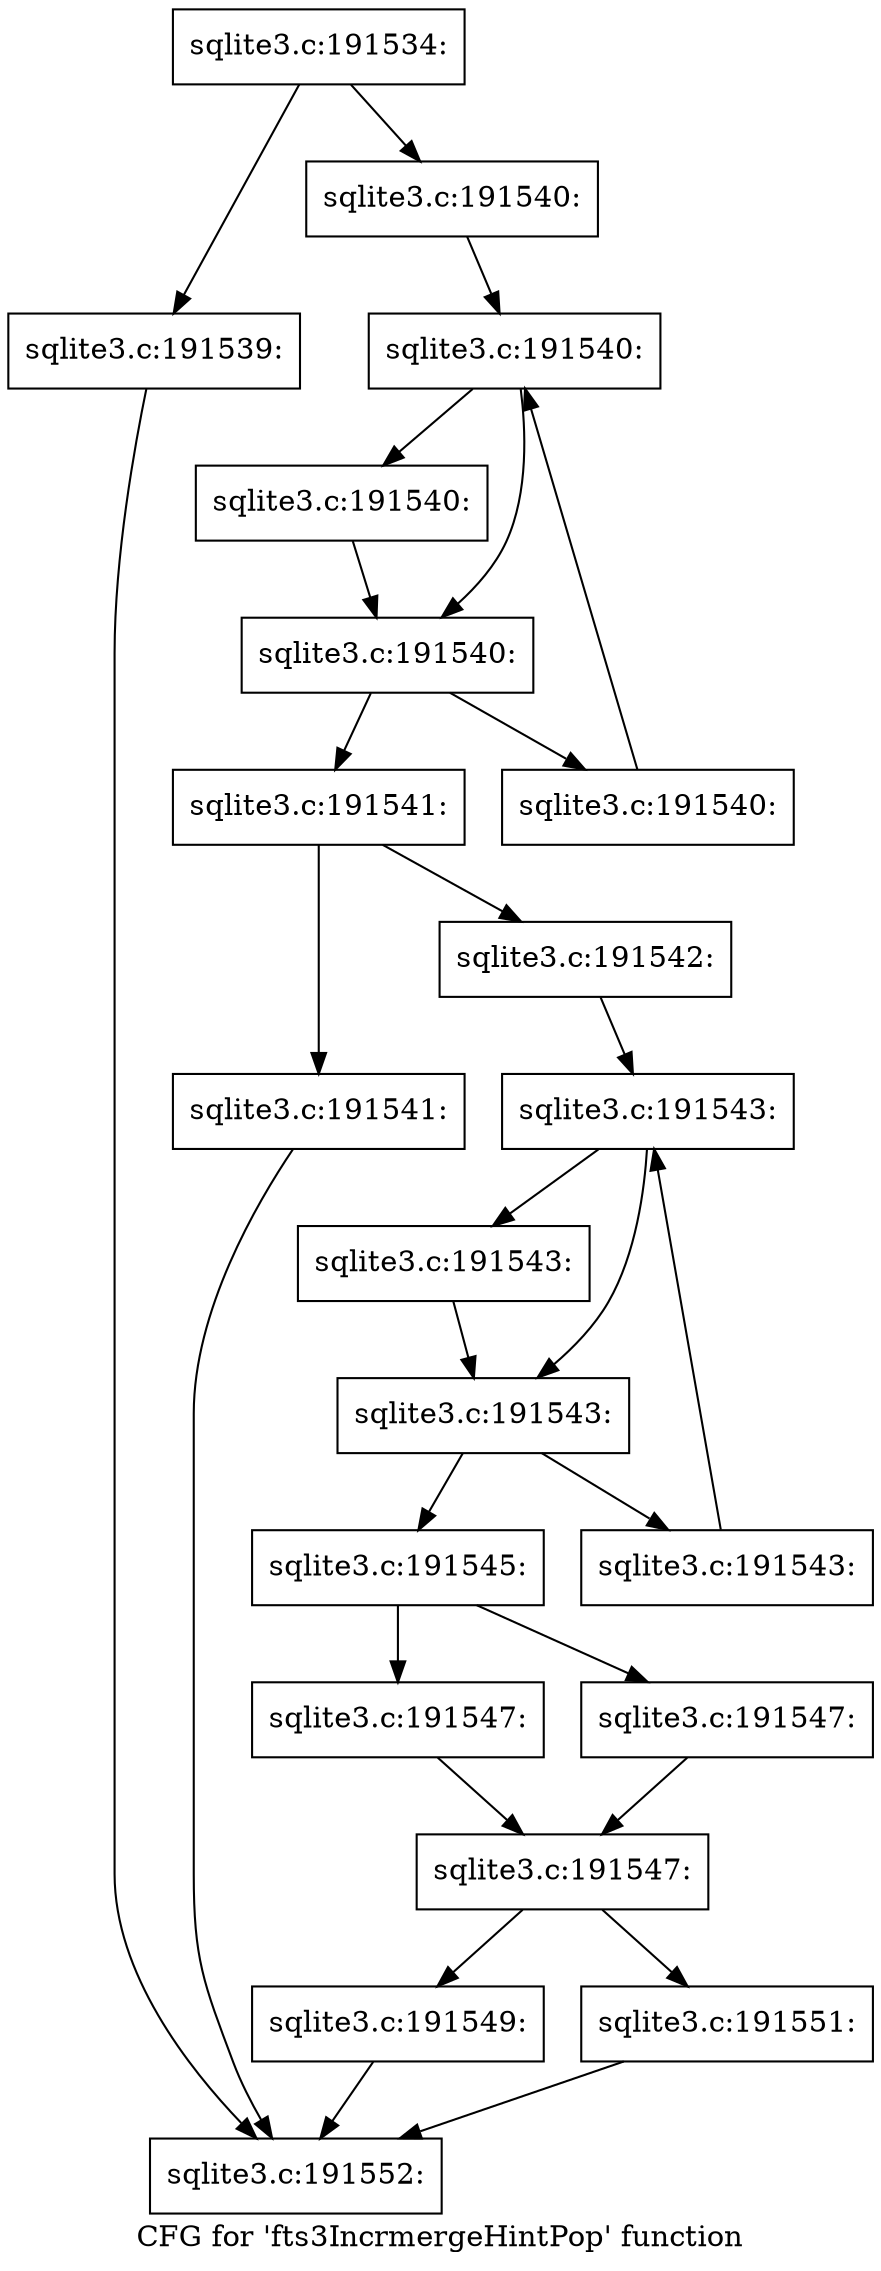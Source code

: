 digraph "CFG for 'fts3IncrmergeHintPop' function" {
	label="CFG for 'fts3IncrmergeHintPop' function";

	Node0x55c0fb15b890 [shape=record,label="{sqlite3.c:191534:}"];
	Node0x55c0fb15b890 -> Node0x55c0fb15fc20;
	Node0x55c0fb15b890 -> Node0x55c0fb15fc70;
	Node0x55c0fb15fc20 [shape=record,label="{sqlite3.c:191539:}"];
	Node0x55c0fb15fc20 -> Node0x55c0fb15ba10;
	Node0x55c0fb15fc70 [shape=record,label="{sqlite3.c:191540:}"];
	Node0x55c0fb15fc70 -> Node0x55c0fb160570;
	Node0x55c0fb160570 [shape=record,label="{sqlite3.c:191540:}"];
	Node0x55c0fb160570 -> Node0x55c0fb1607a0;
	Node0x55c0fb160570 -> Node0x55c0fb160750;
	Node0x55c0fb1607a0 [shape=record,label="{sqlite3.c:191540:}"];
	Node0x55c0fb1607a0 -> Node0x55c0fb160750;
	Node0x55c0fb160750 [shape=record,label="{sqlite3.c:191540:}"];
	Node0x55c0fb160750 -> Node0x55c0fb161320;
	Node0x55c0fb160750 -> Node0x55c0fb1606d0;
	Node0x55c0fb161320 [shape=record,label="{sqlite3.c:191540:}"];
	Node0x55c0fb161320 -> Node0x55c0fb160570;
	Node0x55c0fb1606d0 [shape=record,label="{sqlite3.c:191541:}"];
	Node0x55c0fb1606d0 -> Node0x55c0fb1617c0;
	Node0x55c0fb1606d0 -> Node0x55c0fb161810;
	Node0x55c0fb1617c0 [shape=record,label="{sqlite3.c:191541:}"];
	Node0x55c0fb1617c0 -> Node0x55c0fb15ba10;
	Node0x55c0fb161810 [shape=record,label="{sqlite3.c:191542:}"];
	Node0x55c0fb161810 -> Node0x55c0fb161de0;
	Node0x55c0fb161de0 [shape=record,label="{sqlite3.c:191543:}"];
	Node0x55c0fb161de0 -> Node0x55c0fb162010;
	Node0x55c0fb161de0 -> Node0x55c0fb161fc0;
	Node0x55c0fb162010 [shape=record,label="{sqlite3.c:191543:}"];
	Node0x55c0fb162010 -> Node0x55c0fb161fc0;
	Node0x55c0fb161fc0 [shape=record,label="{sqlite3.c:191543:}"];
	Node0x55c0fb161fc0 -> Node0x55c0fb162b60;
	Node0x55c0fb161fc0 -> Node0x55c0fb161f40;
	Node0x55c0fb162b60 [shape=record,label="{sqlite3.c:191543:}"];
	Node0x55c0fb162b60 -> Node0x55c0fb161de0;
	Node0x55c0fb161f40 [shape=record,label="{sqlite3.c:191545:}"];
	Node0x55c0fb161f40 -> Node0x55c0fb1638d0;
	Node0x55c0fb161f40 -> Node0x55c0fb163920;
	Node0x55c0fb1638d0 [shape=record,label="{sqlite3.c:191547:}"];
	Node0x55c0fb1638d0 -> Node0x55c0fb163970;
	Node0x55c0fb163920 [shape=record,label="{sqlite3.c:191547:}"];
	Node0x55c0fb163920 -> Node0x55c0fb163970;
	Node0x55c0fb163970 [shape=record,label="{sqlite3.c:191547:}"];
	Node0x55c0fb163970 -> Node0x55c0fb164cd0;
	Node0x55c0fb163970 -> Node0x55c0fb164d20;
	Node0x55c0fb164cd0 [shape=record,label="{sqlite3.c:191549:}"];
	Node0x55c0fb164cd0 -> Node0x55c0fb15ba10;
	Node0x55c0fb164d20 [shape=record,label="{sqlite3.c:191551:}"];
	Node0x55c0fb164d20 -> Node0x55c0fb15ba10;
	Node0x55c0fb15ba10 [shape=record,label="{sqlite3.c:191552:}"];
}
